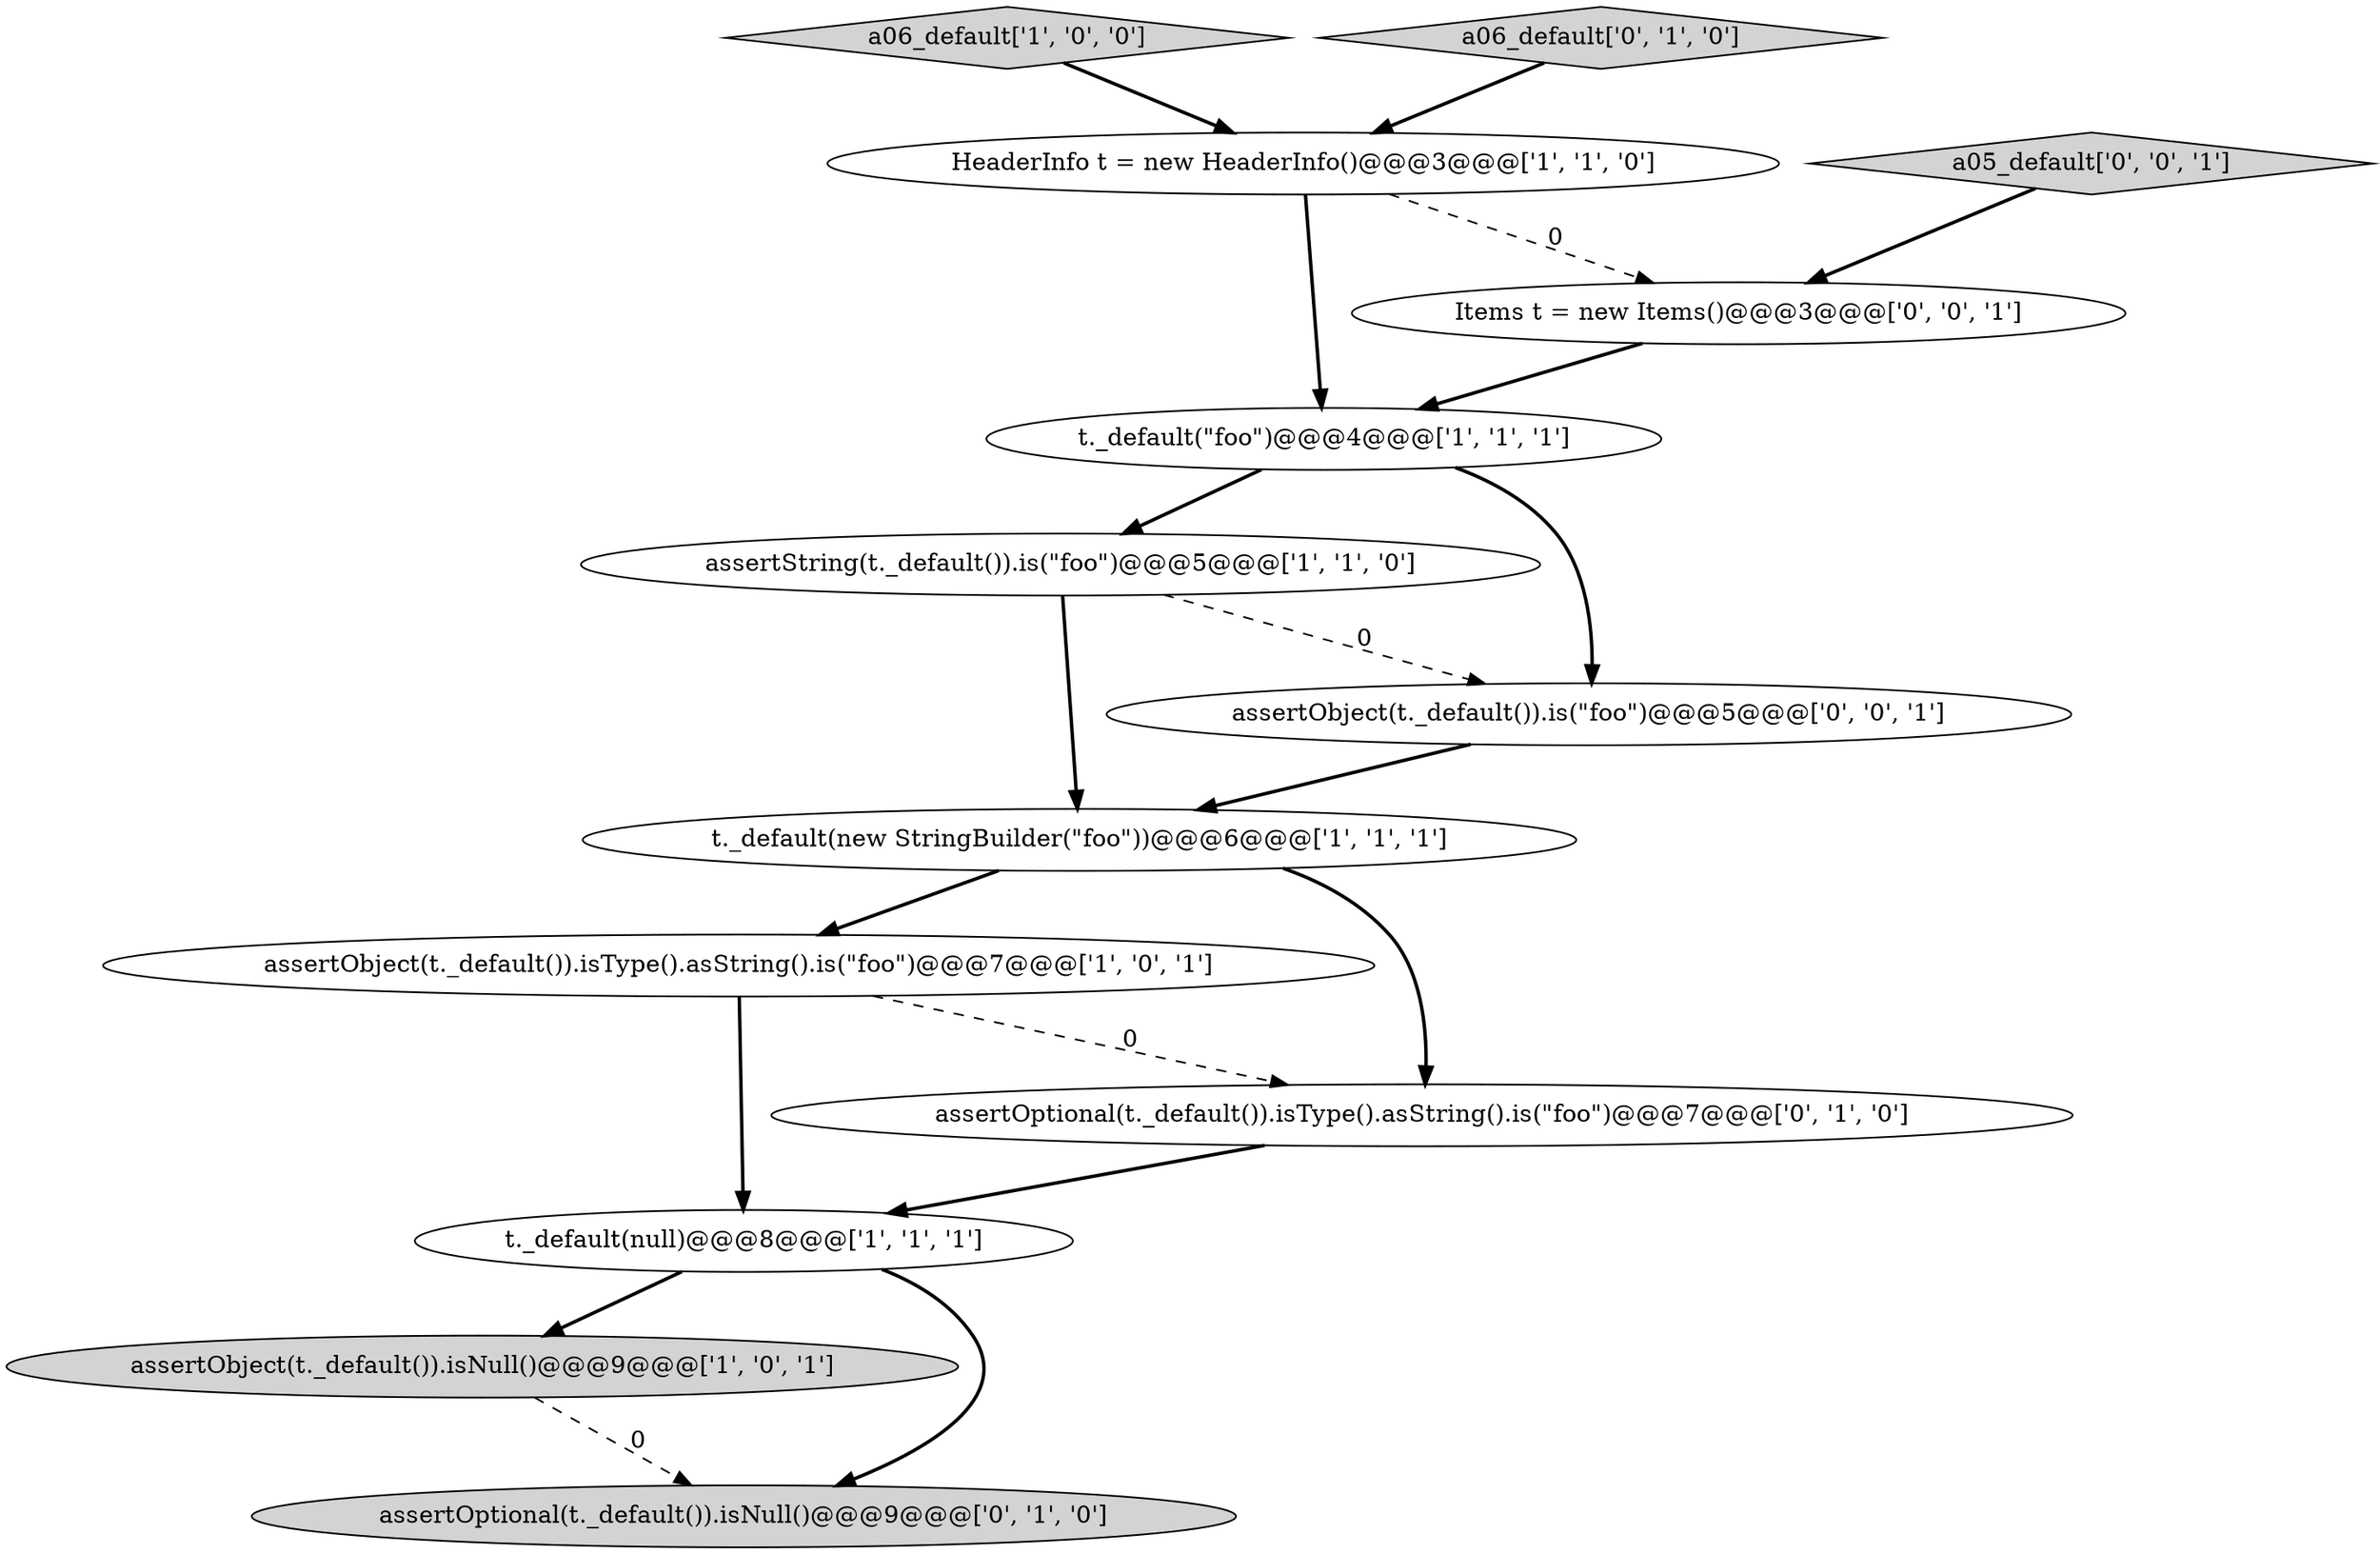 digraph {
5 [style = filled, label = "assertObject(t._default()).isType().asString().is(\"foo\")@@@7@@@['1', '0', '1']", fillcolor = white, shape = ellipse image = "AAA0AAABBB1BBB"];
1 [style = filled, label = "assertString(t._default()).is(\"foo\")@@@5@@@['1', '1', '0']", fillcolor = white, shape = ellipse image = "AAA0AAABBB1BBB"];
4 [style = filled, label = "assertObject(t._default()).isNull()@@@9@@@['1', '0', '1']", fillcolor = lightgray, shape = ellipse image = "AAA0AAABBB1BBB"];
0 [style = filled, label = "t._default(\"foo\")@@@4@@@['1', '1', '1']", fillcolor = white, shape = ellipse image = "AAA0AAABBB1BBB"];
8 [style = filled, label = "assertOptional(t._default()).isType().asString().is(\"foo\")@@@7@@@['0', '1', '0']", fillcolor = white, shape = ellipse image = "AAA1AAABBB2BBB"];
10 [style = filled, label = "assertOptional(t._default()).isNull()@@@9@@@['0', '1', '0']", fillcolor = lightgray, shape = ellipse image = "AAA1AAABBB2BBB"];
11 [style = filled, label = "Items t = new Items()@@@3@@@['0', '0', '1']", fillcolor = white, shape = ellipse image = "AAA0AAABBB3BBB"];
7 [style = filled, label = "HeaderInfo t = new HeaderInfo()@@@3@@@['1', '1', '0']", fillcolor = white, shape = ellipse image = "AAA0AAABBB1BBB"];
13 [style = filled, label = "assertObject(t._default()).is(\"foo\")@@@5@@@['0', '0', '1']", fillcolor = white, shape = ellipse image = "AAA0AAABBB3BBB"];
2 [style = filled, label = "a06_default['1', '0', '0']", fillcolor = lightgray, shape = diamond image = "AAA0AAABBB1BBB"];
3 [style = filled, label = "t._default(new StringBuilder(\"foo\"))@@@6@@@['1', '1', '1']", fillcolor = white, shape = ellipse image = "AAA0AAABBB1BBB"];
9 [style = filled, label = "a06_default['0', '1', '0']", fillcolor = lightgray, shape = diamond image = "AAA0AAABBB2BBB"];
6 [style = filled, label = "t._default(null)@@@8@@@['1', '1', '1']", fillcolor = white, shape = ellipse image = "AAA0AAABBB1BBB"];
12 [style = filled, label = "a05_default['0', '0', '1']", fillcolor = lightgray, shape = diamond image = "AAA0AAABBB3BBB"];
13->3 [style = bold, label=""];
0->1 [style = bold, label=""];
4->10 [style = dashed, label="0"];
5->8 [style = dashed, label="0"];
11->0 [style = bold, label=""];
12->11 [style = bold, label=""];
1->3 [style = bold, label=""];
7->11 [style = dashed, label="0"];
8->6 [style = bold, label=""];
6->4 [style = bold, label=""];
0->13 [style = bold, label=""];
7->0 [style = bold, label=""];
3->5 [style = bold, label=""];
2->7 [style = bold, label=""];
5->6 [style = bold, label=""];
3->8 [style = bold, label=""];
1->13 [style = dashed, label="0"];
6->10 [style = bold, label=""];
9->7 [style = bold, label=""];
}
